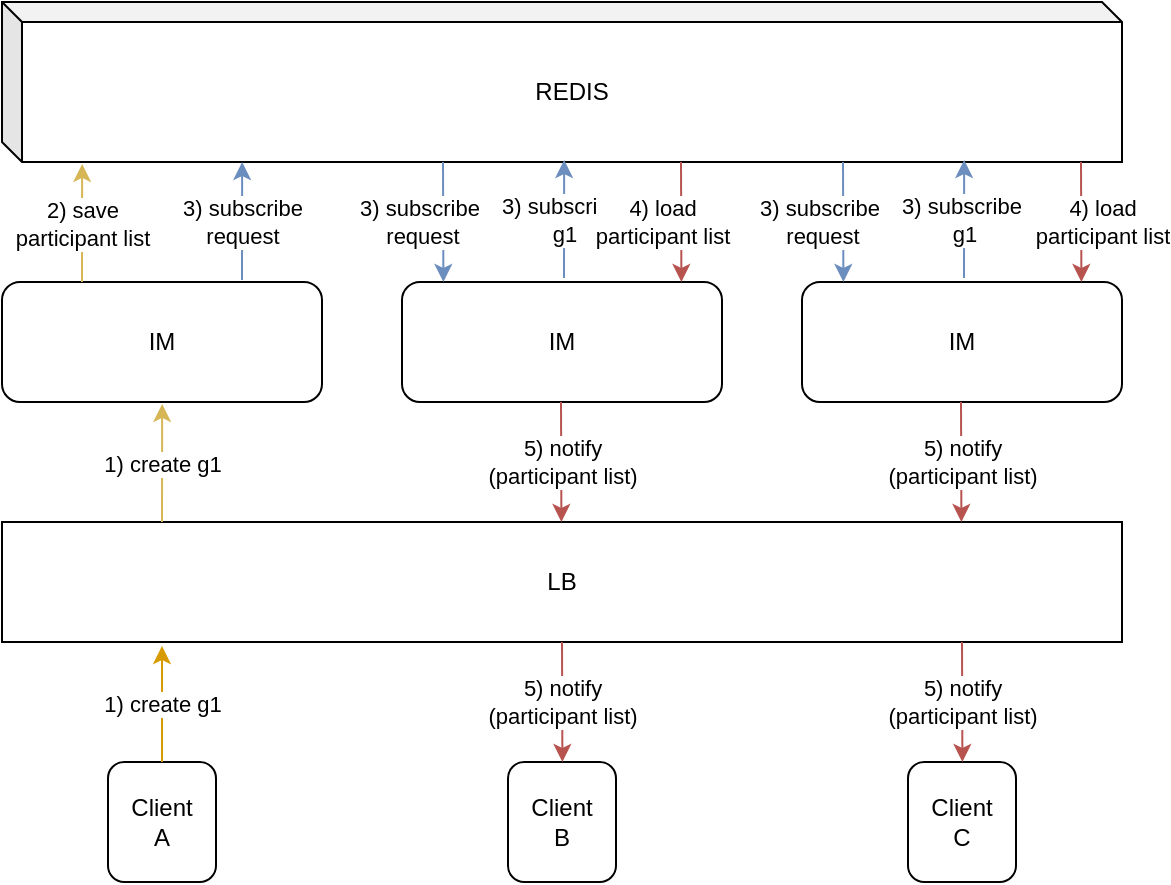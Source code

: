 <mxfile version="13.2.3" type="device"><diagram id="woBr4_MKX6wF4TPyP66g" name="Page-1"><mxGraphModel dx="1355" dy="1789" grid="1" gridSize="10" guides="1" tooltips="1" connect="1" arrows="1" fold="1" page="1" pageScale="1" pageWidth="827" pageHeight="1169" math="0" shadow="0"><root><mxCell id="0"/><mxCell id="1" parent="0"/><mxCell id="7zoXn9DbPaGzabvHj3dq-2" value="Client&lt;br&gt;A" style="rounded=1;whiteSpace=wrap;html=1;" vertex="1" parent="1"><mxGeometry x="173" y="360" width="54" height="60" as="geometry"/></mxCell><mxCell id="7zoXn9DbPaGzabvHj3dq-5" value="REDIS" style="shape=cube;whiteSpace=wrap;html=1;boundedLbl=1;backgroundOutline=1;darkOpacity=0.05;darkOpacity2=0.1;fillColor=none;size=10;" vertex="1" parent="1"><mxGeometry x="120" y="-20" width="560" height="80" as="geometry"/></mxCell><mxCell id="7zoXn9DbPaGzabvHj3dq-13" value="IM" style="rounded=1;whiteSpace=wrap;html=1;" vertex="1" parent="1"><mxGeometry x="320" y="120" width="160" height="60" as="geometry"/></mxCell><mxCell id="7zoXn9DbPaGzabvHj3dq-14" value="IM" style="rounded=1;whiteSpace=wrap;html=1;" vertex="1" parent="1"><mxGeometry x="120" y="120" width="160" height="60" as="geometry"/></mxCell><mxCell id="7zoXn9DbPaGzabvHj3dq-15" value="Client&lt;br&gt;C" style="rounded=1;whiteSpace=wrap;html=1;" vertex="1" parent="1"><mxGeometry x="573" y="360" width="54" height="60" as="geometry"/></mxCell><mxCell id="7zoXn9DbPaGzabvHj3dq-18" value="LB" style="rounded=0;whiteSpace=wrap;html=1;" vertex="1" parent="1"><mxGeometry x="120" y="240" width="560" height="60" as="geometry"/></mxCell><mxCell id="7zoXn9DbPaGzabvHj3dq-19" value="1) create g1" style="endArrow=classic;html=1;fillColor=#ffe6cc;strokeColor=#d79b00;" edge="1" parent="1"><mxGeometry width="50" height="50" relative="1" as="geometry"><mxPoint x="200" y="360" as="sourcePoint"/><mxPoint x="200" y="302" as="targetPoint"/></mxGeometry></mxCell><mxCell id="7zoXn9DbPaGzabvHj3dq-20" value="1) create g1" style="endArrow=classic;html=1;entryX=0.182;entryY=1.033;entryDx=0;entryDy=0;entryPerimeter=0;fillColor=#fff2cc;strokeColor=#d6b656;" edge="1" parent="1"><mxGeometry width="50" height="50" relative="1" as="geometry"><mxPoint x="200" y="240" as="sourcePoint"/><mxPoint x="200.08" y="180.99" as="targetPoint"/></mxGeometry></mxCell><mxCell id="7zoXn9DbPaGzabvHj3dq-22" value="2) save&lt;br&gt;participant list" style="endArrow=classic;html=1;entryX=0.182;entryY=1.033;entryDx=0;entryDy=0;entryPerimeter=0;fillColor=#fff2cc;strokeColor=#d6b656;" edge="1" parent="1"><mxGeometry width="50" height="50" relative="1" as="geometry"><mxPoint x="160" y="120" as="sourcePoint"/><mxPoint x="160.08" y="60.99" as="targetPoint"/></mxGeometry></mxCell><mxCell id="7zoXn9DbPaGzabvHj3dq-23" value="3) subscribe &lt;br&gt;request" style="endArrow=classic;html=1;entryX=0.182;entryY=1.033;entryDx=0;entryDy=0;entryPerimeter=0;fillColor=#dae8fc;strokeColor=#6c8ebf;" edge="1" parent="1"><mxGeometry width="50" height="50" relative="1" as="geometry"><mxPoint x="240" y="119.01" as="sourcePoint"/><mxPoint x="240.08" y="60" as="targetPoint"/></mxGeometry></mxCell><mxCell id="7zoXn9DbPaGzabvHj3dq-24" value="3) subscribe&amp;nbsp;&lt;br&gt;request" style="endArrow=classic;html=1;exitX=0.545;exitY=1;exitDx=0;exitDy=0;exitPerimeter=0;fillColor=#dae8fc;strokeColor=#6c8ebf;" edge="1" parent="1"><mxGeometry x="-0.001" y="-11" width="50" height="50" relative="1" as="geometry"><mxPoint x="340.5" y="60" as="sourcePoint"/><mxPoint x="340.7" y="120" as="targetPoint"/><mxPoint as="offset"/></mxGeometry></mxCell><mxCell id="7zoXn9DbPaGzabvHj3dq-25" value="3) subscribe&amp;nbsp;&lt;br&gt;g1" style="endArrow=classic;html=1;entryX=0.182;entryY=1.033;entryDx=0;entryDy=0;entryPerimeter=0;fillColor=#dae8fc;strokeColor=#6c8ebf;" edge="1" parent="1"><mxGeometry width="50" height="50" relative="1" as="geometry"><mxPoint x="401" y="118.01" as="sourcePoint"/><mxPoint x="401.08" y="59" as="targetPoint"/></mxGeometry></mxCell><mxCell id="7zoXn9DbPaGzabvHj3dq-26" value="5) notify&lt;br&gt;(participant list)" style="endArrow=classic;html=1;exitX=0.545;exitY=1;exitDx=0;exitDy=0;exitPerimeter=0;fillColor=#f8cecc;strokeColor=#b85450;" edge="1" parent="1"><mxGeometry width="50" height="50" relative="1" as="geometry"><mxPoint x="399.5" y="180" as="sourcePoint"/><mxPoint x="399.7" y="240" as="targetPoint"/></mxGeometry></mxCell><mxCell id="7zoXn9DbPaGzabvHj3dq-27" value="4) load&lt;br&gt;participant list" style="endArrow=classic;html=1;exitX=0.545;exitY=1;exitDx=0;exitDy=0;exitPerimeter=0;fillColor=#f8cecc;strokeColor=#b85450;" edge="1" parent="1"><mxGeometry x="-0.001" y="-10" width="50" height="50" relative="1" as="geometry"><mxPoint x="459.5" y="60" as="sourcePoint"/><mxPoint x="459.7" y="120" as="targetPoint"/><mxPoint as="offset"/></mxGeometry></mxCell><mxCell id="7zoXn9DbPaGzabvHj3dq-30" value="5) notify&lt;br&gt;(participant list)" style="endArrow=classic;html=1;exitX=0.545;exitY=1;exitDx=0;exitDy=0;exitPerimeter=0;fillColor=#f8cecc;strokeColor=#b85450;" edge="1" parent="1"><mxGeometry width="50" height="50" relative="1" as="geometry"><mxPoint x="600" y="300" as="sourcePoint"/><mxPoint x="600.2" y="360" as="targetPoint"/></mxGeometry></mxCell><mxCell id="7zoXn9DbPaGzabvHj3dq-31" value="IM" style="rounded=1;whiteSpace=wrap;html=1;" vertex="1" parent="1"><mxGeometry x="520" y="120" width="160" height="60" as="geometry"/></mxCell><mxCell id="7zoXn9DbPaGzabvHj3dq-32" value="3) subscribe&amp;nbsp;&lt;br&gt;request" style="endArrow=classic;html=1;exitX=0.545;exitY=1;exitDx=0;exitDy=0;exitPerimeter=0;fillColor=#dae8fc;strokeColor=#6c8ebf;" edge="1" parent="1"><mxGeometry x="-0.001" y="-11" width="50" height="50" relative="1" as="geometry"><mxPoint x="540.5" y="60" as="sourcePoint"/><mxPoint x="540.7" y="120" as="targetPoint"/><mxPoint as="offset"/></mxGeometry></mxCell><mxCell id="7zoXn9DbPaGzabvHj3dq-33" value="3) subscribe&amp;nbsp;&lt;br&gt;g1" style="endArrow=classic;html=1;entryX=0.182;entryY=1.033;entryDx=0;entryDy=0;entryPerimeter=0;fillColor=#dae8fc;strokeColor=#6c8ebf;" edge="1" parent="1"><mxGeometry width="50" height="50" relative="1" as="geometry"><mxPoint x="601" y="118.01" as="sourcePoint"/><mxPoint x="601.08" y="59" as="targetPoint"/></mxGeometry></mxCell><mxCell id="7zoXn9DbPaGzabvHj3dq-34" value="5) notify&lt;br&gt;(participant list)" style="endArrow=classic;html=1;exitX=0.545;exitY=1;exitDx=0;exitDy=0;exitPerimeter=0;fillColor=#f8cecc;strokeColor=#b85450;" edge="1" parent="1"><mxGeometry width="50" height="50" relative="1" as="geometry"><mxPoint x="599.5" y="180" as="sourcePoint"/><mxPoint x="599.7" y="240" as="targetPoint"/></mxGeometry></mxCell><mxCell id="7zoXn9DbPaGzabvHj3dq-35" value="4) load&lt;br&gt;participant list" style="endArrow=classic;html=1;exitX=0.545;exitY=1;exitDx=0;exitDy=0;exitPerimeter=0;fillColor=#f8cecc;strokeColor=#b85450;" edge="1" parent="1"><mxGeometry x="0.001" y="10" width="50" height="50" relative="1" as="geometry"><mxPoint x="659.5" y="60" as="sourcePoint"/><mxPoint x="659.7" y="120" as="targetPoint"/><mxPoint as="offset"/></mxGeometry></mxCell><mxCell id="7zoXn9DbPaGzabvHj3dq-36" value="Client&lt;br&gt;B" style="rounded=1;whiteSpace=wrap;html=1;" vertex="1" parent="1"><mxGeometry x="373" y="360" width="54" height="60" as="geometry"/></mxCell><mxCell id="7zoXn9DbPaGzabvHj3dq-37" value="5) notify&lt;br&gt;(participant list)" style="endArrow=classic;html=1;exitX=0.545;exitY=1;exitDx=0;exitDy=0;exitPerimeter=0;fillColor=#f8cecc;strokeColor=#b85450;" edge="1" parent="1"><mxGeometry width="50" height="50" relative="1" as="geometry"><mxPoint x="400" y="300" as="sourcePoint"/><mxPoint x="400.2" y="360" as="targetPoint"/></mxGeometry></mxCell></root></mxGraphModel></diagram></mxfile>